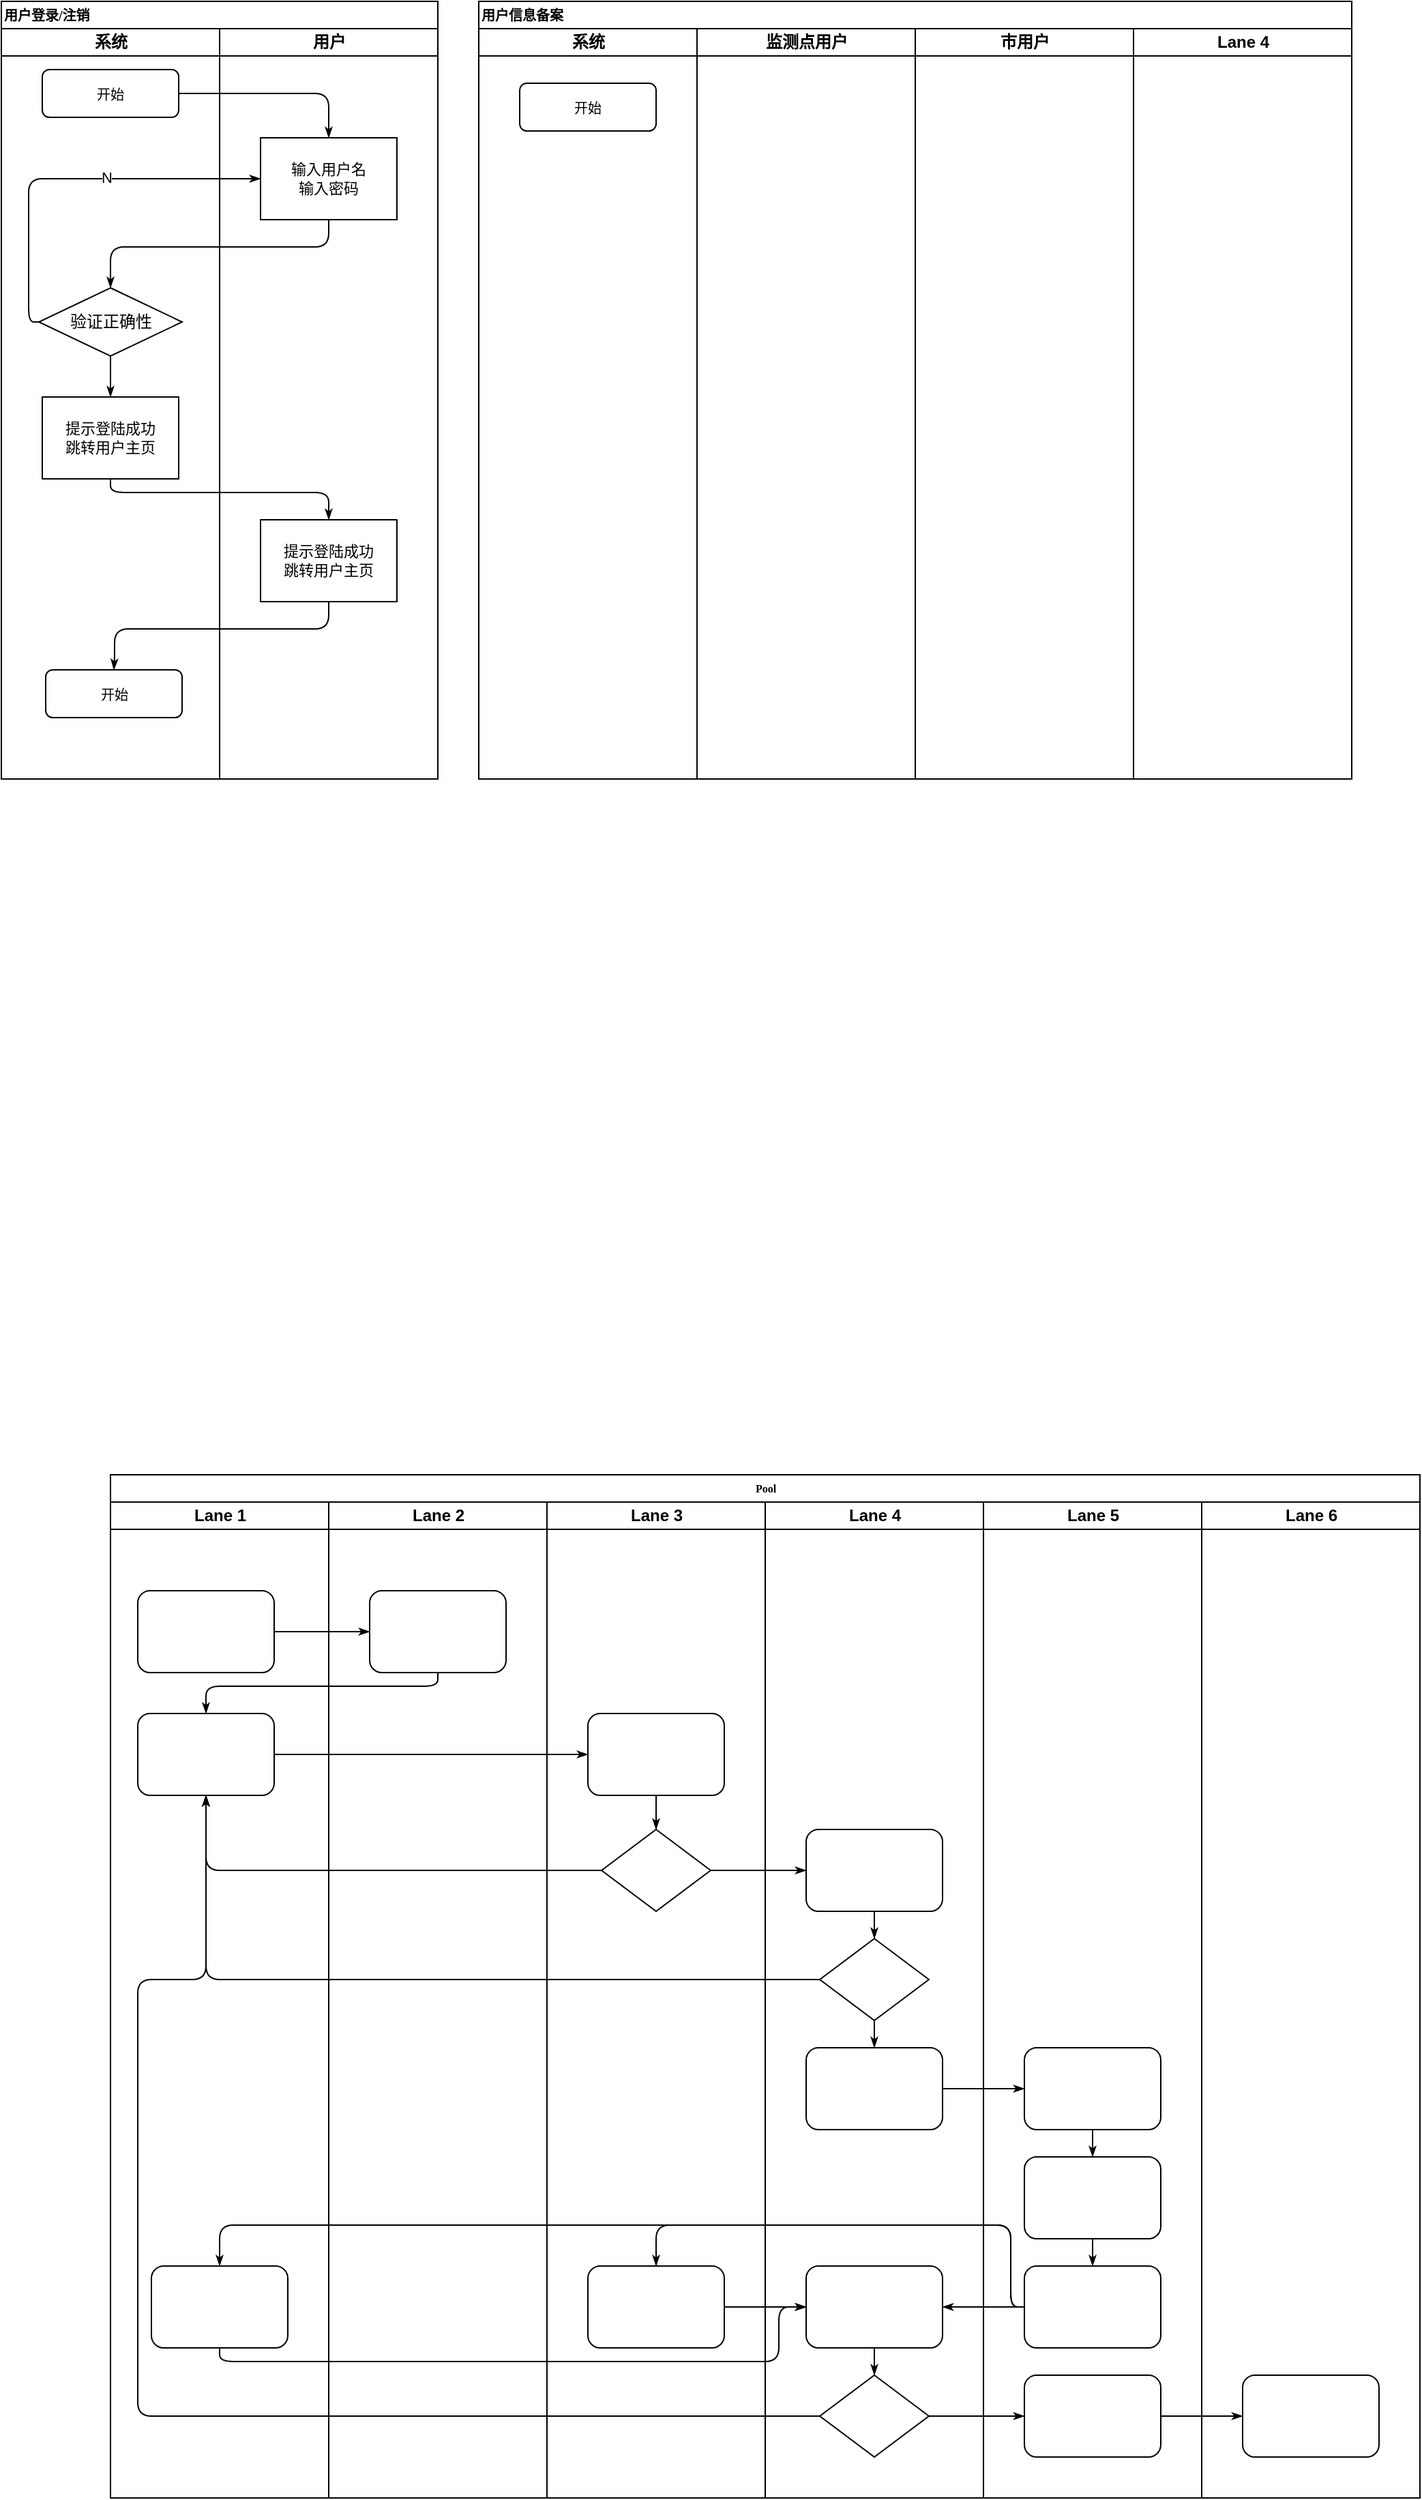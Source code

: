 <mxfile version="13.7.9" type="device"><diagram name="Page-1" id="74e2e168-ea6b-b213-b513-2b3c1d86103e"><mxGraphModel dx="627" dy="703" grid="1" gridSize="10" guides="1" tooltips="1" connect="1" arrows="1" fold="1" page="1" pageScale="1" pageWidth="1920" pageHeight="1200" background="#ffffff" math="0" shadow="0"><root><mxCell id="0"/><mxCell id="1" parent="0"/><mxCell id="77e6c97f196da883-1" value="&lt;font style=&quot;font-size: 10px&quot;&gt;用户登录/注销&lt;/font&gt;" style="swimlane;html=1;childLayout=stackLayout;startSize=20;rounded=0;shadow=0;labelBackgroundColor=none;strokeWidth=1;fontFamily=Verdana;fontSize=8;align=left;" parent="1" vertex="1"><mxGeometry x="70" y="40" width="320" height="570" as="geometry"/></mxCell><mxCell id="77e6c97f196da883-2" value="系统" style="swimlane;html=1;startSize=20;" parent="77e6c97f196da883-1" vertex="1"><mxGeometry y="20" width="160" height="550" as="geometry"/></mxCell><mxCell id="W2FMkt274mZKz4lyHPTt-3" value="&lt;span style=&quot;font-size: 11px&quot;&gt;提示登陆成功&lt;br&gt;&lt;/span&gt;&lt;span style=&quot;font-size: 11px&quot;&gt;跳转用户主页&lt;/span&gt;" style="rounded=0;whiteSpace=wrap;html=1;shadow=0;labelBackgroundColor=none;strokeWidth=1;fontFamily=Verdana;fontSize=8;align=center;" vertex="1" parent="77e6c97f196da883-2"><mxGeometry x="30" y="270" width="100" height="60" as="geometry"/></mxCell><mxCell id="77e6c97f196da883-8" value="&lt;font style=&quot;font-size: 10px&quot;&gt;开始&lt;/font&gt;" style="rounded=1;whiteSpace=wrap;html=1;shadow=0;labelBackgroundColor=none;strokeWidth=1;fontFamily=Verdana;fontSize=8;align=center;" parent="77e6c97f196da883-2" vertex="1"><mxGeometry x="30" y="30" width="100" height="35" as="geometry"/></mxCell><mxCell id="77e6c97f196da883-31" style="edgeStyle=orthogonalEdgeStyle;rounded=1;html=1;labelBackgroundColor=none;startArrow=none;startFill=0;startSize=5;endArrow=classicThin;endFill=1;endSize=5;jettySize=auto;orthogonalLoop=1;strokeWidth=1;fontFamily=Verdana;fontSize=8;exitX=0.5;exitY=1;exitDx=0;exitDy=0;entryX=0.5;entryY=0;entryDx=0;entryDy=0;" parent="77e6c97f196da883-2" source="W2FMkt274mZKz4lyHPTt-1" target="W2FMkt274mZKz4lyHPTt-3" edge="1"><mxGeometry relative="1" as="geometry"><mxPoint x="250" y="280" as="sourcePoint"/><mxPoint x="80" y="270" as="targetPoint"/></mxGeometry></mxCell><mxCell id="W2FMkt274mZKz4lyHPTt-1" value="验证正确性" style="rhombus;whiteSpace=wrap;html=1;" vertex="1" parent="77e6c97f196da883-2"><mxGeometry x="27.5" y="190" width="105" height="50" as="geometry"/></mxCell><mxCell id="W2FMkt274mZKz4lyHPTt-7" value="&lt;font style=&quot;font-size: 10px&quot;&gt;开始&lt;/font&gt;" style="rounded=1;whiteSpace=wrap;html=1;shadow=0;labelBackgroundColor=none;strokeWidth=1;fontFamily=Verdana;fontSize=8;align=center;" vertex="1" parent="77e6c97f196da883-2"><mxGeometry x="32.5" y="470" width="100" height="35" as="geometry"/></mxCell><mxCell id="77e6c97f196da883-26" style="edgeStyle=orthogonalEdgeStyle;rounded=1;html=1;labelBackgroundColor=none;startArrow=none;startFill=0;startSize=5;endArrow=classicThin;endFill=1;endSize=5;jettySize=auto;orthogonalLoop=1;strokeWidth=1;fontFamily=Verdana;fontSize=8" parent="77e6c97f196da883-1" source="77e6c97f196da883-8" target="77e6c97f196da883-11" edge="1"><mxGeometry relative="1" as="geometry"/></mxCell><mxCell id="77e6c97f196da883-27" style="edgeStyle=orthogonalEdgeStyle;rounded=1;html=1;labelBackgroundColor=none;startArrow=none;startFill=0;startSize=5;endArrow=classicThin;endFill=1;endSize=5;jettySize=auto;orthogonalLoop=1;strokeWidth=1;fontFamily=Verdana;fontSize=8;entryX=0.5;entryY=0;entryDx=0;entryDy=0;" parent="77e6c97f196da883-1" source="77e6c97f196da883-11" target="W2FMkt274mZKz4lyHPTt-1" edge="1"><mxGeometry relative="1" as="geometry"><Array as="points"><mxPoint x="240" y="180"/><mxPoint x="80" y="180"/></Array><mxPoint x="70" y="175" as="targetPoint"/></mxGeometry></mxCell><mxCell id="77e6c97f196da883-32" style="edgeStyle=orthogonalEdgeStyle;rounded=1;html=1;labelBackgroundColor=none;startArrow=none;startFill=0;startSize=5;endArrow=classicThin;endFill=1;endSize=5;jettySize=auto;orthogonalLoop=1;strokeWidth=1;fontFamily=Verdana;fontSize=8;exitX=0.5;exitY=1;exitDx=0;exitDy=0;entryX=0.5;entryY=0;entryDx=0;entryDy=0;" parent="77e6c97f196da883-1" source="W2FMkt274mZKz4lyHPTt-3" target="W2FMkt274mZKz4lyHPTt-4" edge="1"><mxGeometry relative="1" as="geometry"><Array as="points"><mxPoint x="80" y="360"/><mxPoint x="240" y="360"/></Array><mxPoint x="520" y="690.0" as="sourcePoint"/><mxPoint x="220" y="420" as="targetPoint"/></mxGeometry></mxCell><mxCell id="107ba76e4e335f99-4" style="edgeStyle=orthogonalEdgeStyle;rounded=1;html=1;labelBackgroundColor=none;startArrow=none;startFill=0;startSize=5;endArrow=classicThin;endFill=1;endSize=5;jettySize=auto;orthogonalLoop=1;strokeWidth=1;fontFamily=Verdana;fontSize=8;entryX=0.5;entryY=0;entryDx=0;entryDy=0;exitX=0.5;exitY=1;exitDx=0;exitDy=0;" parent="77e6c97f196da883-1" source="W2FMkt274mZKz4lyHPTt-4" target="W2FMkt274mZKz4lyHPTt-7" edge="1"><mxGeometry relative="1" as="geometry"><Array as="points"><mxPoint x="240" y="460"/><mxPoint x="83" y="460"/><mxPoint x="83" y="480"/><mxPoint x="83" y="480"/></Array><mxPoint x="460" y="510" as="sourcePoint"/><mxPoint x="80" y="580" as="targetPoint"/></mxGeometry></mxCell><mxCell id="77e6c97f196da883-30" style="edgeStyle=orthogonalEdgeStyle;rounded=1;html=1;labelBackgroundColor=none;startArrow=none;startFill=0;startSize=5;endArrow=classicThin;endFill=1;endSize=5;jettySize=auto;orthogonalLoop=1;strokeWidth=1;fontFamily=Verdana;fontSize=8;entryX=0;entryY=0.5;entryDx=0;entryDy=0;exitX=0;exitY=0.5;exitDx=0;exitDy=0;" parent="77e6c97f196da883-1" source="W2FMkt274mZKz4lyHPTt-1" target="77e6c97f196da883-11" edge="1"><mxGeometry relative="1" as="geometry"><mxPoint x="360.0" y="290.0" as="sourcePoint"/><mxPoint x="60" y="330" as="targetPoint"/><Array as="points"><mxPoint x="20" y="235"/><mxPoint x="20" y="130"/></Array></mxGeometry></mxCell><mxCell id="W2FMkt274mZKz4lyHPTt-2" value="N" style="edgeLabel;html=1;align=center;verticalAlign=middle;resizable=0;points=[];" vertex="1" connectable="0" parent="77e6c97f196da883-30"><mxGeometry x="0.199" y="1" relative="1" as="geometry"><mxPoint as="offset"/></mxGeometry></mxCell><mxCell id="77e6c97f196da883-3" value="用户" style="swimlane;html=1;startSize=20;" parent="77e6c97f196da883-1" vertex="1"><mxGeometry x="160" y="20" width="160" height="550" as="geometry"/></mxCell><mxCell id="77e6c97f196da883-11" value="&lt;font style=&quot;font-size: 11px&quot;&gt;输入用户名&lt;br&gt;输入密码&lt;/font&gt;" style="rounded=0;whiteSpace=wrap;html=1;shadow=0;labelBackgroundColor=none;strokeWidth=1;fontFamily=Verdana;fontSize=8;align=center;" parent="77e6c97f196da883-3" vertex="1"><mxGeometry x="30" y="80" width="100" height="60" as="geometry"/></mxCell><mxCell id="W2FMkt274mZKz4lyHPTt-4" value="&lt;span style=&quot;font-size: 11px&quot;&gt;提示登陆成功&lt;br&gt;&lt;/span&gt;&lt;span style=&quot;font-size: 11px&quot;&gt;跳转用户主页&lt;/span&gt;" style="rounded=0;whiteSpace=wrap;html=1;shadow=0;labelBackgroundColor=none;strokeWidth=1;fontFamily=Verdana;fontSize=8;align=center;" vertex="1" parent="77e6c97f196da883-3"><mxGeometry x="30" y="360" width="100" height="60" as="geometry"/></mxCell><mxCell id="W2FMkt274mZKz4lyHPTt-76" value="Pool" style="swimlane;html=1;childLayout=stackLayout;startSize=20;rounded=0;shadow=0;labelBackgroundColor=none;strokeWidth=1;fontFamily=Verdana;fontSize=8;align=center;" vertex="1" parent="1"><mxGeometry x="150" y="1120" width="960" height="750" as="geometry"/></mxCell><mxCell id="W2FMkt274mZKz4lyHPTt-77" value="Lane 1" style="swimlane;html=1;startSize=20;" vertex="1" parent="W2FMkt274mZKz4lyHPTt-76"><mxGeometry y="20" width="160" height="730" as="geometry"/></mxCell><mxCell id="W2FMkt274mZKz4lyHPTt-78" value="" style="rounded=1;whiteSpace=wrap;html=1;shadow=0;labelBackgroundColor=none;strokeWidth=1;fontFamily=Verdana;fontSize=8;align=center;" vertex="1" parent="W2FMkt274mZKz4lyHPTt-77"><mxGeometry x="20" y="65" width="100" height="60" as="geometry"/></mxCell><mxCell id="W2FMkt274mZKz4lyHPTt-79" value="" style="rounded=1;whiteSpace=wrap;html=1;shadow=0;labelBackgroundColor=none;strokeWidth=1;fontFamily=Verdana;fontSize=8;align=center;" vertex="1" parent="W2FMkt274mZKz4lyHPTt-77"><mxGeometry x="20" y="155" width="100" height="60" as="geometry"/></mxCell><mxCell id="W2FMkt274mZKz4lyHPTt-80" value="" style="rounded=1;whiteSpace=wrap;html=1;shadow=0;labelBackgroundColor=none;strokeWidth=1;fontFamily=Verdana;fontSize=8;align=center;" vertex="1" parent="W2FMkt274mZKz4lyHPTt-77"><mxGeometry x="30" y="560" width="100" height="60" as="geometry"/></mxCell><mxCell id="W2FMkt274mZKz4lyHPTt-81" style="edgeStyle=orthogonalEdgeStyle;rounded=1;html=1;labelBackgroundColor=none;startArrow=none;startFill=0;startSize=5;endArrow=classicThin;endFill=1;endSize=5;jettySize=auto;orthogonalLoop=1;strokeWidth=1;fontFamily=Verdana;fontSize=8" edge="1" parent="W2FMkt274mZKz4lyHPTt-76" source="W2FMkt274mZKz4lyHPTt-78" target="W2FMkt274mZKz4lyHPTt-97"><mxGeometry relative="1" as="geometry"/></mxCell><mxCell id="W2FMkt274mZKz4lyHPTt-82" style="edgeStyle=orthogonalEdgeStyle;rounded=1;html=1;labelBackgroundColor=none;startArrow=none;startFill=0;startSize=5;endArrow=classicThin;endFill=1;endSize=5;jettySize=auto;orthogonalLoop=1;strokeWidth=1;fontFamily=Verdana;fontSize=8" edge="1" parent="W2FMkt274mZKz4lyHPTt-76" source="W2FMkt274mZKz4lyHPTt-97" target="W2FMkt274mZKz4lyHPTt-79"><mxGeometry relative="1" as="geometry"><Array as="points"><mxPoint x="240" y="155"/><mxPoint x="70" y="155"/></Array></mxGeometry></mxCell><mxCell id="W2FMkt274mZKz4lyHPTt-83" style="edgeStyle=orthogonalEdgeStyle;rounded=1;html=1;labelBackgroundColor=none;startArrow=none;startFill=0;startSize=5;endArrow=classicThin;endFill=1;endSize=5;jettySize=auto;orthogonalLoop=1;strokeWidth=1;fontFamily=Verdana;fontSize=8" edge="1" parent="W2FMkt274mZKz4lyHPTt-76" source="W2FMkt274mZKz4lyHPTt-79" target="W2FMkt274mZKz4lyHPTt-99"><mxGeometry relative="1" as="geometry"/></mxCell><mxCell id="W2FMkt274mZKz4lyHPTt-84" style="edgeStyle=orthogonalEdgeStyle;rounded=1;html=1;labelBackgroundColor=none;startArrow=none;startFill=0;startSize=5;endArrow=classicThin;endFill=1;endSize=5;jettySize=auto;orthogonalLoop=1;strokeWidth=1;fontFamily=Verdana;fontSize=8" edge="1" parent="W2FMkt274mZKz4lyHPTt-76" source="W2FMkt274mZKz4lyHPTt-100" target="W2FMkt274mZKz4lyHPTt-79"><mxGeometry relative="1" as="geometry"/></mxCell><mxCell id="W2FMkt274mZKz4lyHPTt-85" style="edgeStyle=orthogonalEdgeStyle;rounded=1;html=1;labelBackgroundColor=none;startArrow=none;startFill=0;startSize=5;endArrow=classicThin;endFill=1;endSize=5;jettySize=auto;orthogonalLoop=1;strokeWidth=1;fontFamily=Verdana;fontSize=8" edge="1" parent="W2FMkt274mZKz4lyHPTt-76" source="W2FMkt274mZKz4lyHPTt-105" target="W2FMkt274mZKz4lyHPTt-79"><mxGeometry relative="1" as="geometry"/></mxCell><mxCell id="W2FMkt274mZKz4lyHPTt-86" style="edgeStyle=orthogonalEdgeStyle;rounded=1;html=1;labelBackgroundColor=none;startArrow=none;startFill=0;startSize=5;endArrow=classicThin;endFill=1;endSize=5;jettySize=auto;orthogonalLoop=1;strokeWidth=1;fontFamily=Verdana;fontSize=8" edge="1" parent="W2FMkt274mZKz4lyHPTt-76" source="W2FMkt274mZKz4lyHPTt-108" target="W2FMkt274mZKz4lyHPTt-79"><mxGeometry relative="1" as="geometry"><Array as="points"><mxPoint x="20" y="690"/><mxPoint x="20" y="370"/><mxPoint x="70" y="370"/></Array></mxGeometry></mxCell><mxCell id="W2FMkt274mZKz4lyHPTt-87" style="edgeStyle=orthogonalEdgeStyle;rounded=1;html=1;labelBackgroundColor=none;startArrow=none;startFill=0;startSize=5;endArrow=classicThin;endFill=1;endSize=5;jettySize=auto;orthogonalLoop=1;strokeWidth=1;fontFamily=Verdana;fontSize=8" edge="1" parent="W2FMkt274mZKz4lyHPTt-76" source="W2FMkt274mZKz4lyHPTt-100" target="W2FMkt274mZKz4lyHPTt-104"><mxGeometry relative="1" as="geometry"/></mxCell><mxCell id="W2FMkt274mZKz4lyHPTt-88" style="edgeStyle=orthogonalEdgeStyle;rounded=1;html=1;labelBackgroundColor=none;startArrow=none;startFill=0;startSize=5;endArrow=classicThin;endFill=1;endSize=5;jettySize=auto;orthogonalLoop=1;strokeWidth=1;fontFamily=Verdana;fontSize=8" edge="1" parent="W2FMkt274mZKz4lyHPTt-76" source="W2FMkt274mZKz4lyHPTt-108" target="W2FMkt274mZKz4lyHPTt-116"><mxGeometry relative="1" as="geometry"/></mxCell><mxCell id="W2FMkt274mZKz4lyHPTt-89" style="edgeStyle=orthogonalEdgeStyle;rounded=1;html=1;labelBackgroundColor=none;startArrow=none;startFill=0;startSize=5;endArrow=classicThin;endFill=1;endSize=5;jettySize=auto;orthogonalLoop=1;strokeWidth=1;fontFamily=Verdana;fontSize=8" edge="1" parent="W2FMkt274mZKz4lyHPTt-76" source="W2FMkt274mZKz4lyHPTt-116" target="W2FMkt274mZKz4lyHPTt-120"><mxGeometry relative="1" as="geometry"/></mxCell><mxCell id="W2FMkt274mZKz4lyHPTt-90" style="edgeStyle=orthogonalEdgeStyle;rounded=1;html=1;labelBackgroundColor=none;startArrow=none;startFill=0;startSize=5;endArrow=classicThin;endFill=1;endSize=5;jettySize=auto;orthogonalLoop=1;strokeWidth=1;fontFamily=Verdana;fontSize=8" edge="1" parent="W2FMkt274mZKz4lyHPTt-76" source="W2FMkt274mZKz4lyHPTt-106" target="W2FMkt274mZKz4lyHPTt-113"><mxGeometry relative="1" as="geometry"/></mxCell><mxCell id="W2FMkt274mZKz4lyHPTt-91" style="edgeStyle=orthogonalEdgeStyle;rounded=1;html=1;labelBackgroundColor=none;startArrow=none;startFill=0;startSize=5;endArrow=classicThin;endFill=1;endSize=5;jettySize=auto;orthogonalLoop=1;strokeWidth=1;fontFamily=Verdana;fontSize=8" edge="1" parent="W2FMkt274mZKz4lyHPTt-76" source="W2FMkt274mZKz4lyHPTt-115" target="W2FMkt274mZKz4lyHPTt-101"><mxGeometry relative="1" as="geometry"><Array as="points"><mxPoint x="660" y="610"/><mxPoint x="660" y="550"/><mxPoint x="400" y="550"/></Array></mxGeometry></mxCell><mxCell id="W2FMkt274mZKz4lyHPTt-92" style="edgeStyle=orthogonalEdgeStyle;rounded=1;html=1;labelBackgroundColor=none;startArrow=none;startFill=0;startSize=5;endArrow=classicThin;endFill=1;endSize=5;jettySize=auto;orthogonalLoop=1;strokeColor=#000000;strokeWidth=1;fontFamily=Verdana;fontSize=8;fontColor=#000000;" edge="1" parent="W2FMkt274mZKz4lyHPTt-76" source="W2FMkt274mZKz4lyHPTt-115" target="W2FMkt274mZKz4lyHPTt-107"><mxGeometry relative="1" as="geometry"/></mxCell><mxCell id="W2FMkt274mZKz4lyHPTt-93" style="edgeStyle=orthogonalEdgeStyle;rounded=1;html=1;labelBackgroundColor=none;startArrow=none;startFill=0;startSize=5;endArrow=classicThin;endFill=1;endSize=5;jettySize=auto;orthogonalLoop=1;strokeWidth=1;fontFamily=Verdana;fontSize=8" edge="1" parent="W2FMkt274mZKz4lyHPTt-76" source="W2FMkt274mZKz4lyHPTt-115" target="W2FMkt274mZKz4lyHPTt-80"><mxGeometry relative="1" as="geometry"><Array as="points"><mxPoint x="660" y="610"/><mxPoint x="660" y="550"/><mxPoint x="80" y="550"/></Array></mxGeometry></mxCell><mxCell id="W2FMkt274mZKz4lyHPTt-94" style="edgeStyle=orthogonalEdgeStyle;rounded=1;html=1;labelBackgroundColor=none;startArrow=none;startFill=0;startSize=5;endArrow=classicThin;endFill=1;endSize=5;jettySize=auto;orthogonalLoop=1;strokeWidth=1;fontFamily=Verdana;fontSize=8" edge="1" parent="W2FMkt274mZKz4lyHPTt-76" source="W2FMkt274mZKz4lyHPTt-80" target="W2FMkt274mZKz4lyHPTt-107"><mxGeometry relative="1" as="geometry"><Array as="points"><mxPoint x="80" y="650"/><mxPoint x="490" y="650"/><mxPoint x="490" y="610"/></Array></mxGeometry></mxCell><mxCell id="W2FMkt274mZKz4lyHPTt-95" style="edgeStyle=orthogonalEdgeStyle;rounded=1;html=1;labelBackgroundColor=none;startArrow=none;startFill=0;startSize=5;endArrow=classicThin;endFill=1;endSize=5;jettySize=auto;orthogonalLoop=1;strokeWidth=1;fontFamily=Verdana;fontSize=8" edge="1" parent="W2FMkt274mZKz4lyHPTt-76" source="W2FMkt274mZKz4lyHPTt-101" target="W2FMkt274mZKz4lyHPTt-107"><mxGeometry relative="1" as="geometry"/></mxCell><mxCell id="W2FMkt274mZKz4lyHPTt-96" value="Lane 2" style="swimlane;html=1;startSize=20;" vertex="1" parent="W2FMkt274mZKz4lyHPTt-76"><mxGeometry x="160" y="20" width="160" height="730" as="geometry"/></mxCell><mxCell id="W2FMkt274mZKz4lyHPTt-97" value="" style="rounded=1;whiteSpace=wrap;html=1;shadow=0;labelBackgroundColor=none;strokeWidth=1;fontFamily=Verdana;fontSize=8;align=center;" vertex="1" parent="W2FMkt274mZKz4lyHPTt-96"><mxGeometry x="30" y="65" width="100" height="60" as="geometry"/></mxCell><mxCell id="W2FMkt274mZKz4lyHPTt-98" value="Lane 3" style="swimlane;html=1;startSize=20;" vertex="1" parent="W2FMkt274mZKz4lyHPTt-76"><mxGeometry x="320" y="20" width="160" height="730" as="geometry"/></mxCell><mxCell id="W2FMkt274mZKz4lyHPTt-99" value="" style="rounded=1;whiteSpace=wrap;html=1;shadow=0;labelBackgroundColor=none;strokeWidth=1;fontFamily=Verdana;fontSize=8;align=center;" vertex="1" parent="W2FMkt274mZKz4lyHPTt-98"><mxGeometry x="30" y="155" width="100" height="60" as="geometry"/></mxCell><mxCell id="W2FMkt274mZKz4lyHPTt-100" value="" style="rhombus;whiteSpace=wrap;html=1;rounded=0;shadow=0;labelBackgroundColor=none;strokeWidth=1;fontFamily=Verdana;fontSize=8;align=center;" vertex="1" parent="W2FMkt274mZKz4lyHPTt-98"><mxGeometry x="40" y="240" width="80" height="60" as="geometry"/></mxCell><mxCell id="W2FMkt274mZKz4lyHPTt-101" value="" style="rounded=1;whiteSpace=wrap;html=1;shadow=0;labelBackgroundColor=none;strokeWidth=1;fontFamily=Verdana;fontSize=8;align=center;" vertex="1" parent="W2FMkt274mZKz4lyHPTt-98"><mxGeometry x="30" y="560" width="100" height="60" as="geometry"/></mxCell><mxCell id="W2FMkt274mZKz4lyHPTt-102" style="edgeStyle=orthogonalEdgeStyle;rounded=1;html=1;labelBackgroundColor=none;startArrow=none;startFill=0;startSize=5;endArrow=classicThin;endFill=1;endSize=5;jettySize=auto;orthogonalLoop=1;strokeWidth=1;fontFamily=Verdana;fontSize=8" edge="1" parent="W2FMkt274mZKz4lyHPTt-98" source="W2FMkt274mZKz4lyHPTt-99" target="W2FMkt274mZKz4lyHPTt-100"><mxGeometry relative="1" as="geometry"/></mxCell><mxCell id="W2FMkt274mZKz4lyHPTt-103" value="Lane 4" style="swimlane;html=1;startSize=20;" vertex="1" parent="W2FMkt274mZKz4lyHPTt-76"><mxGeometry x="480" y="20" width="160" height="730" as="geometry"/></mxCell><mxCell id="W2FMkt274mZKz4lyHPTt-104" value="" style="rounded=1;whiteSpace=wrap;html=1;shadow=0;labelBackgroundColor=none;strokeWidth=1;fontFamily=Verdana;fontSize=8;align=center;" vertex="1" parent="W2FMkt274mZKz4lyHPTt-103"><mxGeometry x="30" y="240" width="100" height="60" as="geometry"/></mxCell><mxCell id="W2FMkt274mZKz4lyHPTt-105" value="" style="rhombus;whiteSpace=wrap;html=1;rounded=0;shadow=0;labelBackgroundColor=none;strokeWidth=1;fontFamily=Verdana;fontSize=8;align=center;" vertex="1" parent="W2FMkt274mZKz4lyHPTt-103"><mxGeometry x="40" y="320" width="80" height="60" as="geometry"/></mxCell><mxCell id="W2FMkt274mZKz4lyHPTt-106" value="" style="rounded=1;whiteSpace=wrap;html=1;shadow=0;labelBackgroundColor=none;strokeWidth=1;fontFamily=Verdana;fontSize=8;align=center;" vertex="1" parent="W2FMkt274mZKz4lyHPTt-103"><mxGeometry x="30" y="400" width="100" height="60" as="geometry"/></mxCell><mxCell id="W2FMkt274mZKz4lyHPTt-107" value="" style="rounded=1;whiteSpace=wrap;html=1;shadow=0;labelBackgroundColor=none;strokeWidth=1;fontFamily=Verdana;fontSize=8;align=center;" vertex="1" parent="W2FMkt274mZKz4lyHPTt-103"><mxGeometry x="30" y="560" width="100" height="60" as="geometry"/></mxCell><mxCell id="W2FMkt274mZKz4lyHPTt-108" value="" style="rhombus;whiteSpace=wrap;html=1;rounded=0;shadow=0;labelBackgroundColor=none;strokeWidth=1;fontFamily=Verdana;fontSize=8;align=center;" vertex="1" parent="W2FMkt274mZKz4lyHPTt-103"><mxGeometry x="40" y="640" width="80" height="60" as="geometry"/></mxCell><mxCell id="W2FMkt274mZKz4lyHPTt-109" style="edgeStyle=orthogonalEdgeStyle;rounded=1;html=1;labelBackgroundColor=none;startArrow=none;startFill=0;startSize=5;endArrow=classicThin;endFill=1;endSize=5;jettySize=auto;orthogonalLoop=1;strokeColor=#000000;strokeWidth=1;fontFamily=Verdana;fontSize=8;fontColor=#000000;" edge="1" parent="W2FMkt274mZKz4lyHPTt-103" source="W2FMkt274mZKz4lyHPTt-104" target="W2FMkt274mZKz4lyHPTt-105"><mxGeometry relative="1" as="geometry"/></mxCell><mxCell id="W2FMkt274mZKz4lyHPTt-110" style="edgeStyle=orthogonalEdgeStyle;rounded=1;html=1;labelBackgroundColor=none;startArrow=none;startFill=0;startSize=5;endArrow=classicThin;endFill=1;endSize=5;jettySize=auto;orthogonalLoop=1;strokeWidth=1;fontFamily=Verdana;fontSize=8" edge="1" parent="W2FMkt274mZKz4lyHPTt-103" source="W2FMkt274mZKz4lyHPTt-105" target="W2FMkt274mZKz4lyHPTt-106"><mxGeometry relative="1" as="geometry"/></mxCell><mxCell id="W2FMkt274mZKz4lyHPTt-111" style="edgeStyle=orthogonalEdgeStyle;rounded=1;html=1;labelBackgroundColor=none;startArrow=none;startFill=0;startSize=5;endArrow=classicThin;endFill=1;endSize=5;jettySize=auto;orthogonalLoop=1;strokeWidth=1;fontFamily=Verdana;fontSize=8" edge="1" parent="W2FMkt274mZKz4lyHPTt-103" source="W2FMkt274mZKz4lyHPTt-107" target="W2FMkt274mZKz4lyHPTt-108"><mxGeometry relative="1" as="geometry"/></mxCell><mxCell id="W2FMkt274mZKz4lyHPTt-112" value="Lane 5" style="swimlane;html=1;startSize=20;" vertex="1" parent="W2FMkt274mZKz4lyHPTt-76"><mxGeometry x="640" y="20" width="160" height="730" as="geometry"/></mxCell><mxCell id="W2FMkt274mZKz4lyHPTt-113" value="" style="rounded=1;whiteSpace=wrap;html=1;shadow=0;labelBackgroundColor=none;strokeWidth=1;fontFamily=Verdana;fontSize=8;align=center;" vertex="1" parent="W2FMkt274mZKz4lyHPTt-112"><mxGeometry x="30" y="400" width="100" height="60" as="geometry"/></mxCell><mxCell id="W2FMkt274mZKz4lyHPTt-114" value="" style="rounded=1;whiteSpace=wrap;html=1;shadow=0;labelBackgroundColor=none;strokeWidth=1;fontFamily=Verdana;fontSize=8;align=center;" vertex="1" parent="W2FMkt274mZKz4lyHPTt-112"><mxGeometry x="30" y="480" width="100" height="60" as="geometry"/></mxCell><mxCell id="W2FMkt274mZKz4lyHPTt-115" value="" style="rounded=1;whiteSpace=wrap;html=1;shadow=0;labelBackgroundColor=none;strokeWidth=1;fontFamily=Verdana;fontSize=8;align=center;" vertex="1" parent="W2FMkt274mZKz4lyHPTt-112"><mxGeometry x="30" y="560" width="100" height="60" as="geometry"/></mxCell><mxCell id="W2FMkt274mZKz4lyHPTt-116" value="" style="rounded=1;whiteSpace=wrap;html=1;shadow=0;labelBackgroundColor=none;strokeWidth=1;fontFamily=Verdana;fontSize=8;align=center;" vertex="1" parent="W2FMkt274mZKz4lyHPTt-112"><mxGeometry x="30" y="640" width="100" height="60" as="geometry"/></mxCell><mxCell id="W2FMkt274mZKz4lyHPTt-117" style="edgeStyle=orthogonalEdgeStyle;rounded=1;html=1;labelBackgroundColor=none;startArrow=none;startFill=0;startSize=5;endArrow=classicThin;endFill=1;endSize=5;jettySize=auto;orthogonalLoop=1;strokeWidth=1;fontFamily=Verdana;fontSize=8" edge="1" parent="W2FMkt274mZKz4lyHPTt-112" source="W2FMkt274mZKz4lyHPTt-113" target="W2FMkt274mZKz4lyHPTt-114"><mxGeometry relative="1" as="geometry"/></mxCell><mxCell id="W2FMkt274mZKz4lyHPTt-118" style="edgeStyle=orthogonalEdgeStyle;rounded=1;html=1;labelBackgroundColor=none;startArrow=none;startFill=0;startSize=5;endArrow=classicThin;endFill=1;endSize=5;jettySize=auto;orthogonalLoop=1;strokeWidth=1;fontFamily=Verdana;fontSize=8" edge="1" parent="W2FMkt274mZKz4lyHPTt-112" source="W2FMkt274mZKz4lyHPTt-114" target="W2FMkt274mZKz4lyHPTt-115"><mxGeometry relative="1" as="geometry"/></mxCell><mxCell id="W2FMkt274mZKz4lyHPTt-119" value="Lane 6" style="swimlane;html=1;startSize=20;" vertex="1" parent="W2FMkt274mZKz4lyHPTt-76"><mxGeometry x="800" y="20" width="160" height="730" as="geometry"/></mxCell><mxCell id="W2FMkt274mZKz4lyHPTt-120" value="" style="rounded=1;whiteSpace=wrap;html=1;shadow=0;labelBackgroundColor=none;strokeWidth=1;fontFamily=Verdana;fontSize=8;align=center;" vertex="1" parent="W2FMkt274mZKz4lyHPTt-119"><mxGeometry x="30" y="640" width="100" height="60" as="geometry"/></mxCell><mxCell id="W2FMkt274mZKz4lyHPTt-121" value="&lt;font style=&quot;font-size: 10px&quot;&gt;用户信息备案&lt;/font&gt;" style="swimlane;html=1;childLayout=stackLayout;startSize=20;rounded=0;shadow=0;labelBackgroundColor=none;strokeWidth=1;fontFamily=Verdana;fontSize=8;align=left;" vertex="1" parent="1"><mxGeometry x="420" y="40" width="640" height="570" as="geometry"/></mxCell><mxCell id="W2FMkt274mZKz4lyHPTt-122" value="系统" style="swimlane;html=1;startSize=20;" vertex="1" parent="W2FMkt274mZKz4lyHPTt-121"><mxGeometry y="20" width="160" height="550" as="geometry"/></mxCell><mxCell id="W2FMkt274mZKz4lyHPTt-167" value="&lt;font style=&quot;font-size: 10px&quot;&gt;开始&lt;/font&gt;" style="rounded=1;whiteSpace=wrap;html=1;shadow=0;labelBackgroundColor=none;strokeWidth=1;fontFamily=Verdana;fontSize=8;align=center;" vertex="1" parent="W2FMkt274mZKz4lyHPTt-122"><mxGeometry x="30" y="40" width="100" height="35" as="geometry"/></mxCell><mxCell id="W2FMkt274mZKz4lyHPTt-141" value="监测点用户" style="swimlane;html=1;startSize=20;" vertex="1" parent="W2FMkt274mZKz4lyHPTt-121"><mxGeometry x="160" y="20" width="160" height="550" as="geometry"/></mxCell><mxCell id="W2FMkt274mZKz4lyHPTt-143" value="市用户" style="swimlane;html=1;startSize=20;" vertex="1" parent="W2FMkt274mZKz4lyHPTt-121"><mxGeometry x="320" y="20" width="160" height="550" as="geometry"/></mxCell><mxCell id="W2FMkt274mZKz4lyHPTt-148" value="Lane 4" style="swimlane;html=1;startSize=20;" vertex="1" parent="W2FMkt274mZKz4lyHPTt-121"><mxGeometry x="480" y="20" width="160" height="550" as="geometry"/></mxCell></root></mxGraphModel></diagram></mxfile>